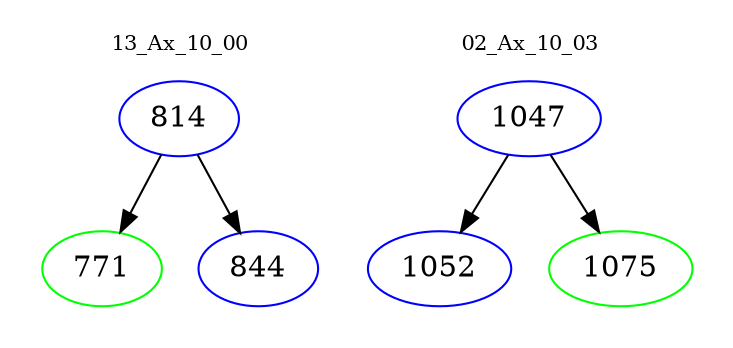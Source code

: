 digraph{
subgraph cluster_0 {
color = white
label = "13_Ax_10_00";
fontsize=10;
T0_814 [label="814", color="blue"]
T0_814 -> T0_771 [color="black"]
T0_771 [label="771", color="green"]
T0_814 -> T0_844 [color="black"]
T0_844 [label="844", color="blue"]
}
subgraph cluster_1 {
color = white
label = "02_Ax_10_03";
fontsize=10;
T1_1047 [label="1047", color="blue"]
T1_1047 -> T1_1052 [color="black"]
T1_1052 [label="1052", color="blue"]
T1_1047 -> T1_1075 [color="black"]
T1_1075 [label="1075", color="green"]
}
}
